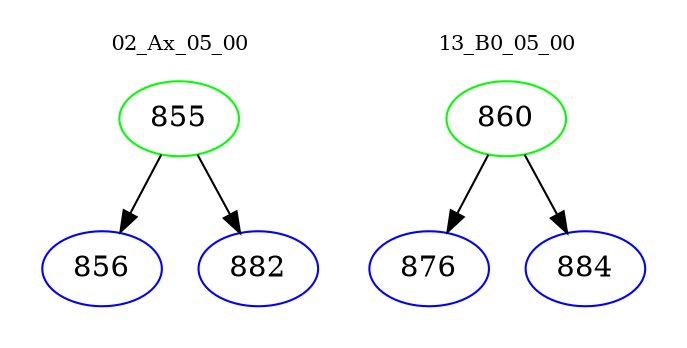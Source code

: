 digraph{
subgraph cluster_0 {
color = white
label = "02_Ax_05_00";
fontsize=10;
T0_855 [label="855", color="green"]
T0_855 -> T0_856 [color="black"]
T0_856 [label="856", color="blue"]
T0_855 -> T0_882 [color="black"]
T0_882 [label="882", color="blue"]
}
subgraph cluster_1 {
color = white
label = "13_B0_05_00";
fontsize=10;
T1_860 [label="860", color="green"]
T1_860 -> T1_876 [color="black"]
T1_876 [label="876", color="blue"]
T1_860 -> T1_884 [color="black"]
T1_884 [label="884", color="blue"]
}
}

